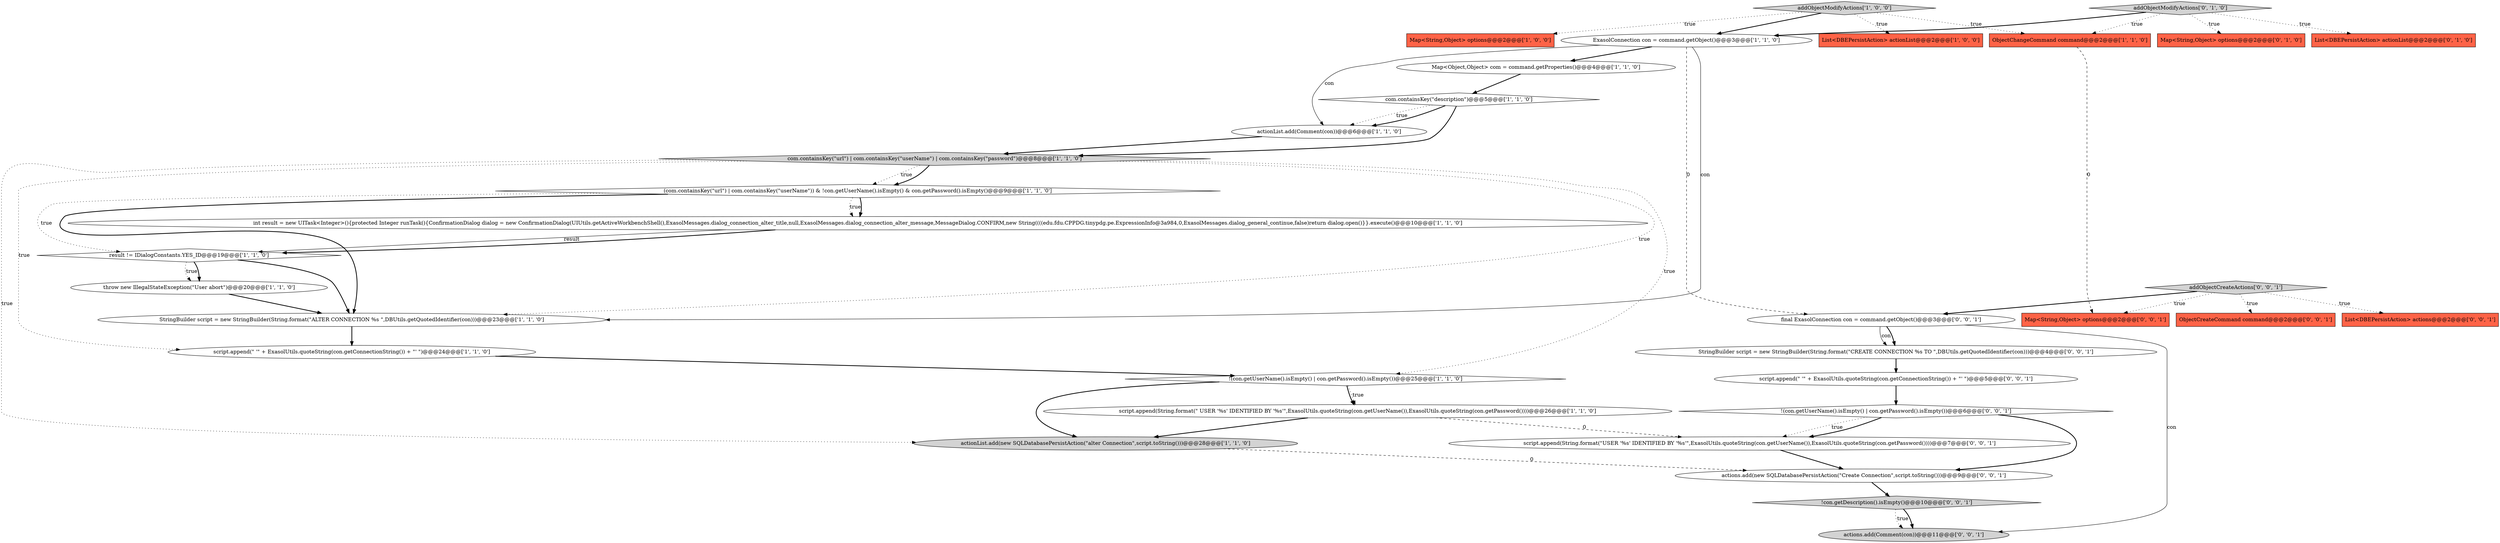 digraph {
11 [style = filled, label = "actionList.add(new SQLDatabasePersistAction(\"alter Connection\",script.toString()))@@@28@@@['1', '1', '0']", fillcolor = lightgray, shape = ellipse image = "AAA0AAABBB1BBB"];
2 [style = filled, label = "com.containsKey(\"url\") | com.containsKey(\"userName\") | com.containsKey(\"password\")@@@8@@@['1', '1', '0']", fillcolor = lightgray, shape = diamond image = "AAA0AAABBB1BBB"];
19 [style = filled, label = "Map<String,Object> options@@@2@@@['0', '1', '0']", fillcolor = tomato, shape = box image = "AAA0AAABBB2BBB"];
26 [style = filled, label = "StringBuilder script = new StringBuilder(String.format(\"CREATE CONNECTION %s TO \",DBUtils.getQuotedIdentifier(con)))@@@4@@@['0', '0', '1']", fillcolor = white, shape = ellipse image = "AAA0AAABBB3BBB"];
22 [style = filled, label = "ObjectCreateCommand command@@@2@@@['0', '0', '1']", fillcolor = tomato, shape = box image = "AAA0AAABBB3BBB"];
0 [style = filled, label = "addObjectModifyActions['1', '0', '0']", fillcolor = lightgray, shape = diamond image = "AAA0AAABBB1BBB"];
10 [style = filled, label = "Map<String,Object> options@@@2@@@['1', '0', '0']", fillcolor = tomato, shape = box image = "AAA0AAABBB1BBB"];
4 [style = filled, label = "actionList.add(Comment(con))@@@6@@@['1', '1', '0']", fillcolor = white, shape = ellipse image = "AAA0AAABBB1BBB"];
6 [style = filled, label = "Map<Object,Object> com = command.getProperties()@@@4@@@['1', '1', '0']", fillcolor = white, shape = ellipse image = "AAA0AAABBB1BBB"];
1 [style = filled, label = "script.append(\" '\" + ExasolUtils.quoteString(con.getConnectionString()) + \"' \")@@@24@@@['1', '1', '0']", fillcolor = white, shape = ellipse image = "AAA0AAABBB1BBB"];
7 [style = filled, label = "script.append(String.format(\" USER '%s' IDENTIFIED BY '%s'\",ExasolUtils.quoteString(con.getUserName()),ExasolUtils.quoteString(con.getPassword())))@@@26@@@['1', '1', '0']", fillcolor = white, shape = ellipse image = "AAA0AAABBB1BBB"];
14 [style = filled, label = "throw new IllegalStateException(\"User abort\")@@@20@@@['1', '1', '0']", fillcolor = white, shape = ellipse image = "AAA0AAABBB1BBB"];
5 [style = filled, label = "result != IDialogConstants.YES_ID@@@19@@@['1', '1', '0']", fillcolor = white, shape = diamond image = "AAA0AAABBB1BBB"];
28 [style = filled, label = "actions.add(Comment(con))@@@11@@@['0', '0', '1']", fillcolor = lightgray, shape = ellipse image = "AAA0AAABBB3BBB"];
20 [style = filled, label = "List<DBEPersistAction> actionList@@@2@@@['0', '1', '0']", fillcolor = tomato, shape = box image = "AAA0AAABBB2BBB"];
30 [style = filled, label = "script.append(\" '\" + ExasolUtils.quoteString(con.getConnectionString()) + \"' \")@@@5@@@['0', '0', '1']", fillcolor = white, shape = ellipse image = "AAA0AAABBB3BBB"];
29 [style = filled, label = "script.append(String.format(\"USER '%s' IDENTIFIED BY '%s'\",ExasolUtils.quoteString(con.getUserName()),ExasolUtils.quoteString(con.getPassword())))@@@7@@@['0', '0', '1']", fillcolor = white, shape = ellipse image = "AAA0AAABBB3BBB"];
27 [style = filled, label = "!(con.getUserName().isEmpty() | con.getPassword().isEmpty())@@@6@@@['0', '0', '1']", fillcolor = white, shape = diamond image = "AAA0AAABBB3BBB"];
18 [style = filled, label = "addObjectModifyActions['0', '1', '0']", fillcolor = lightgray, shape = diamond image = "AAA0AAABBB2BBB"];
16 [style = filled, label = "com.containsKey(\"description\")@@@5@@@['1', '1', '0']", fillcolor = white, shape = diamond image = "AAA0AAABBB1BBB"];
25 [style = filled, label = "Map<String,Object> options@@@2@@@['0', '0', '1']", fillcolor = tomato, shape = box image = "AAA0AAABBB3BBB"];
9 [style = filled, label = "(com.containsKey(\"url\") | com.containsKey(\"userName\")) & !con.getUserName().isEmpty() & con.getPassword().isEmpty()@@@9@@@['1', '1', '0']", fillcolor = white, shape = diamond image = "AAA0AAABBB1BBB"];
21 [style = filled, label = "final ExasolConnection con = command.getObject()@@@3@@@['0', '0', '1']", fillcolor = white, shape = ellipse image = "AAA0AAABBB3BBB"];
23 [style = filled, label = "List<DBEPersistAction> actions@@@2@@@['0', '0', '1']", fillcolor = tomato, shape = box image = "AAA0AAABBB3BBB"];
8 [style = filled, label = "StringBuilder script = new StringBuilder(String.format(\"ALTER CONNECTION %s \",DBUtils.getQuotedIdentifier(con)))@@@23@@@['1', '1', '0']", fillcolor = white, shape = ellipse image = "AAA0AAABBB1BBB"];
15 [style = filled, label = "!(con.getUserName().isEmpty() | con.getPassword().isEmpty())@@@25@@@['1', '1', '0']", fillcolor = white, shape = diamond image = "AAA0AAABBB1BBB"];
13 [style = filled, label = "ExasolConnection con = command.getObject()@@@3@@@['1', '1', '0']", fillcolor = white, shape = ellipse image = "AAA0AAABBB1BBB"];
32 [style = filled, label = "actions.add(new SQLDatabasePersistAction(\"Create Connection\",script.toString()))@@@9@@@['0', '0', '1']", fillcolor = white, shape = ellipse image = "AAA0AAABBB3BBB"];
3 [style = filled, label = "List<DBEPersistAction> actionList@@@2@@@['1', '0', '0']", fillcolor = tomato, shape = box image = "AAA0AAABBB1BBB"];
24 [style = filled, label = "addObjectCreateActions['0', '0', '1']", fillcolor = lightgray, shape = diamond image = "AAA0AAABBB3BBB"];
31 [style = filled, label = "!con.getDescription().isEmpty()@@@10@@@['0', '0', '1']", fillcolor = lightgray, shape = diamond image = "AAA0AAABBB3BBB"];
12 [style = filled, label = "ObjectChangeCommand command@@@2@@@['1', '1', '0']", fillcolor = tomato, shape = box image = "AAA0AAABBB1BBB"];
17 [style = filled, label = "int result = new UITask<Integer>(){protected Integer runTask(){ConfirmationDialog dialog = new ConfirmationDialog(UIUtils.getActiveWorkbenchShell(),ExasolMessages.dialog_connection_alter_title,null,ExasolMessages.dialog_connection_alter_message,MessageDialog.CONFIRM,new String((((edu.fdu.CPPDG.tinypdg.pe.ExpressionInfo@3a984,0,ExasolMessages.dialog_general_continue,false)return dialog.open()}}.execute()@@@10@@@['1', '1', '0']", fillcolor = white, shape = ellipse image = "AAA0AAABBB1BBB"];
24->21 [style = bold, label=""];
0->10 [style = dotted, label="true"];
5->14 [style = dotted, label="true"];
2->11 [style = dotted, label="true"];
5->14 [style = bold, label=""];
16->4 [style = dotted, label="true"];
12->25 [style = dashed, label="0"];
11->32 [style = dashed, label="0"];
18->20 [style = dotted, label="true"];
7->29 [style = dashed, label="0"];
5->8 [style = bold, label=""];
16->4 [style = bold, label=""];
13->8 [style = solid, label="con"];
9->5 [style = dotted, label="true"];
27->29 [style = dotted, label="true"];
13->21 [style = dashed, label="0"];
2->8 [style = dotted, label="true"];
31->28 [style = dotted, label="true"];
2->9 [style = dotted, label="true"];
13->6 [style = bold, label=""];
18->13 [style = bold, label=""];
0->3 [style = dotted, label="true"];
0->12 [style = dotted, label="true"];
27->32 [style = bold, label=""];
7->11 [style = bold, label=""];
15->7 [style = bold, label=""];
0->13 [style = bold, label=""];
13->4 [style = solid, label="con"];
9->17 [style = dotted, label="true"];
18->12 [style = dotted, label="true"];
4->2 [style = bold, label=""];
21->26 [style = solid, label="con"];
27->29 [style = bold, label=""];
8->1 [style = bold, label=""];
6->16 [style = bold, label=""];
16->2 [style = bold, label=""];
30->27 [style = bold, label=""];
2->1 [style = dotted, label="true"];
2->9 [style = bold, label=""];
17->5 [style = solid, label="result"];
24->22 [style = dotted, label="true"];
24->23 [style = dotted, label="true"];
2->15 [style = dotted, label="true"];
29->32 [style = bold, label=""];
15->11 [style = bold, label=""];
21->26 [style = bold, label=""];
32->31 [style = bold, label=""];
9->17 [style = bold, label=""];
21->28 [style = solid, label="con"];
14->8 [style = bold, label=""];
18->19 [style = dotted, label="true"];
1->15 [style = bold, label=""];
15->7 [style = dotted, label="true"];
24->25 [style = dotted, label="true"];
9->8 [style = bold, label=""];
31->28 [style = bold, label=""];
26->30 [style = bold, label=""];
17->5 [style = bold, label=""];
}
